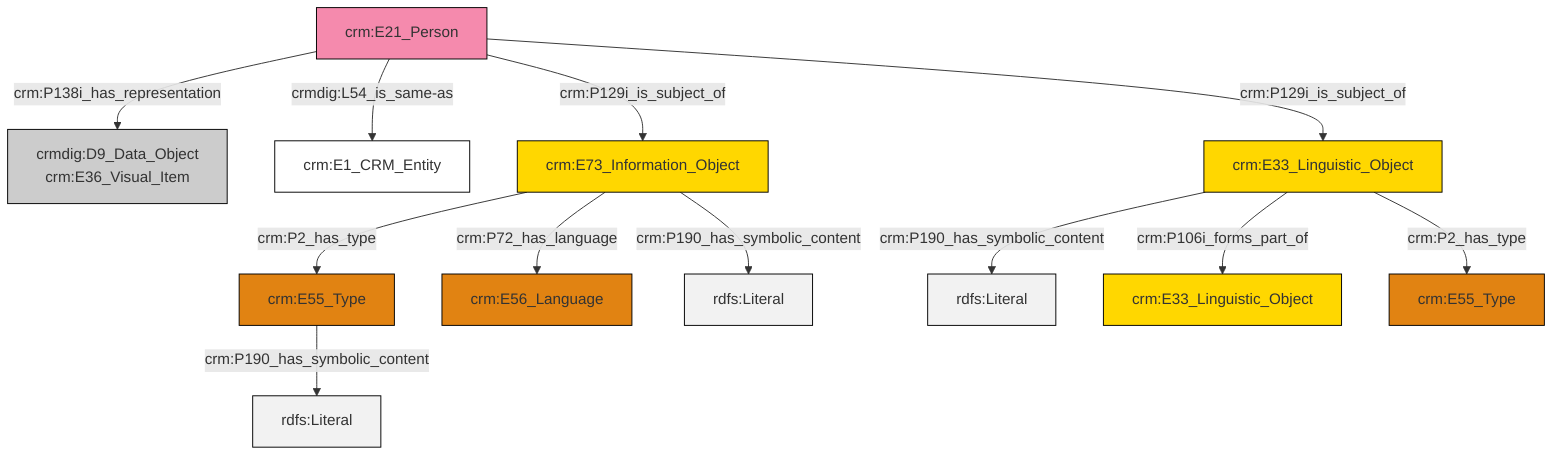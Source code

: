 graph TD
classDef Literal fill:#f2f2f2,stroke:#000000;
classDef CRM_Entity fill:#FFFFFF,stroke:#000000;
classDef Temporal_Entity fill:#00C9E6, stroke:#000000;
classDef Type fill:#E18312, stroke:#000000;
classDef Time-Span fill:#2C9C91, stroke:#000000;
classDef Appellation fill:#FFEB7F, stroke:#000000;
classDef Place fill:#008836, stroke:#000000;
classDef Persistent_Item fill:#B266B2, stroke:#000000;
classDef Conceptual_Object fill:#FFD700, stroke:#000000;
classDef Physical_Thing fill:#D2B48C, stroke:#000000;
classDef Actor fill:#f58aad, stroke:#000000;
classDef PC_Classes fill:#4ce600, stroke:#000000;
classDef Multi fill:#cccccc,stroke:#000000;

0["crm:E33_Linguistic_Object"]:::Conceptual_Object -->|crm:P190_has_symbolic_content| 1[rdfs:Literal]:::Literal
2["crm:E55_Type"]:::Type -->|crm:P190_has_symbolic_content| 3[rdfs:Literal]:::Literal
4["crm:E73_Information_Object"]:::Conceptual_Object -->|crm:P2_has_type| 2["crm:E55_Type"]:::Type
0["crm:E33_Linguistic_Object"]:::Conceptual_Object -->|crm:P106i_forms_part_of| 9["crm:E33_Linguistic_Object"]:::Conceptual_Object
4["crm:E73_Information_Object"]:::Conceptual_Object -->|crm:P72_has_language| 10["crm:E56_Language"]:::Type
12["crm:E21_Person"]:::Actor -->|crm:P138i_has_representation| 7["crmdig:D9_Data_Object<br>crm:E36_Visual_Item"]:::Multi
12["crm:E21_Person"]:::Actor -->|crmdig:L54_is_same-as| 5["crm:E1_CRM_Entity"]:::CRM_Entity
4["crm:E73_Information_Object"]:::Conceptual_Object -->|crm:P190_has_symbolic_content| 14[rdfs:Literal]:::Literal
0["crm:E33_Linguistic_Object"]:::Conceptual_Object -->|crm:P2_has_type| 15["crm:E55_Type"]:::Type
12["crm:E21_Person"]:::Actor -->|crm:P129i_is_subject_of| 4["crm:E73_Information_Object"]:::Conceptual_Object
12["crm:E21_Person"]:::Actor -->|crm:P129i_is_subject_of| 0["crm:E33_Linguistic_Object"]:::Conceptual_Object